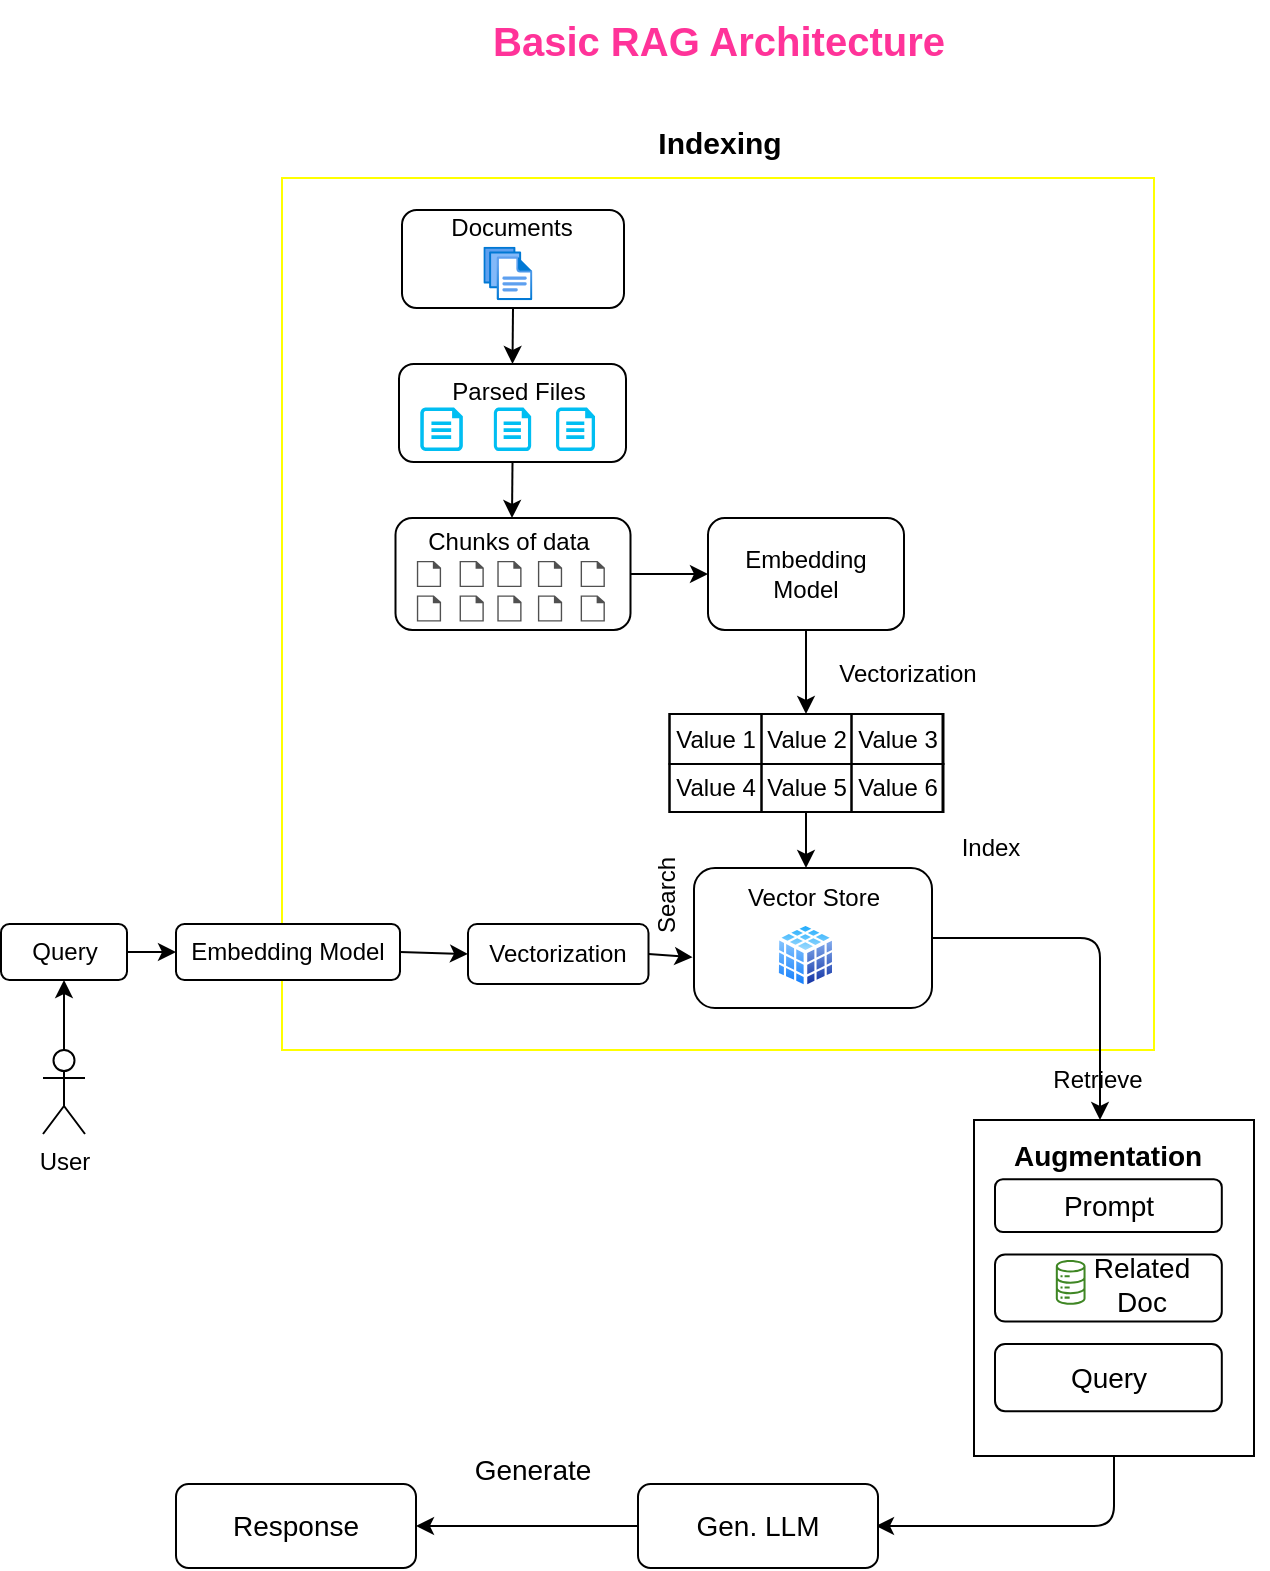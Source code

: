 <mxfile>
    <diagram id="ssOY2jdB5DaPvYgTQhJO" name="Page-1">
        <mxGraphModel dx="693" dy="428" grid="0" gridSize="7" guides="1" tooltips="1" connect="1" arrows="1" fold="1" page="1" pageScale="1" pageWidth="850" pageHeight="1100" background="#FFFFFF" math="0" shadow="0">
            <root>
                <mxCell id="0"/>
                <mxCell id="1" parent="0"/>
                <mxCell id="77" value="" style="whiteSpace=wrap;html=1;aspect=fixed;fontSize=12;fontColor=#000000;strokeColor=#FFFF00;" vertex="1" parent="1">
                    <mxGeometry x="235" y="124" width="436" height="436" as="geometry"/>
                </mxCell>
                <mxCell id="2" value="&lt;b&gt;&lt;font color=&quot;#ff3399&quot; style=&quot;font-size: 20px;&quot;&gt;Basic RAG Architecture&lt;/font&gt;&lt;/b&gt;" style="text;html=1;align=center;verticalAlign=middle;resizable=0;points=[];autosize=1;strokeColor=none;fillColor=none;" vertex="1" parent="1">
                    <mxGeometry x="328" y="35" width="250" height="40" as="geometry"/>
                </mxCell>
                <mxCell id="24" value="" style="group;fontSize=12;" vertex="1" connectable="0" parent="1">
                    <mxGeometry x="293.5" y="217" width="113.5" height="49" as="geometry"/>
                </mxCell>
                <mxCell id="11" value="" style="rounded=1;whiteSpace=wrap;html=1;fontSize=12;fontColor=#000000;movable=1;resizable=1;rotatable=1;deletable=1;editable=1;connectable=1;" vertex="1" parent="24">
                    <mxGeometry width="113.5" height="49" as="geometry"/>
                </mxCell>
                <mxCell id="15" value="" style="verticalLabelPosition=bottom;html=1;verticalAlign=top;align=center;strokeColor=none;fillColor=#00BEF2;shape=mxgraph.azure.cloud_services_configuration_file;pointerEvents=1;fontSize=12;fontColor=#000000;movable=1;resizable=1;rotatable=1;deletable=1;editable=1;connectable=1;" vertex="1" parent="24">
                    <mxGeometry x="10.641" y="21.778" width="21.281" height="21.778" as="geometry"/>
                </mxCell>
                <mxCell id="16" value="" style="verticalLabelPosition=bottom;html=1;verticalAlign=top;align=center;strokeColor=none;fillColor=#00BEF2;shape=mxgraph.azure.cloud_services_configuration_file;pointerEvents=1;fontSize=12;fontColor=#000000;movable=1;resizable=1;rotatable=1;deletable=1;editable=1;connectable=1;" vertex="1" parent="24">
                    <mxGeometry x="47.42" y="21.78" width="18.66" height="21.78" as="geometry"/>
                </mxCell>
                <mxCell id="17" value="" style="verticalLabelPosition=bottom;html=1;verticalAlign=top;align=center;strokeColor=none;fillColor=#00BEF2;shape=mxgraph.azure.cloud_services_configuration_file;pointerEvents=1;fontSize=12;fontColor=#000000;movable=1;resizable=1;rotatable=1;deletable=1;editable=1;connectable=1;" vertex="1" parent="24">
                    <mxGeometry x="78.51" y="21.78" width="19.5" height="21.78" as="geometry"/>
                </mxCell>
                <mxCell id="18" value="Parsed Files" style="text;html=1;strokeColor=none;fillColor=none;align=center;verticalAlign=middle;whiteSpace=wrap;rounded=0;fontSize=12;fontColor=#000000;movable=1;resizable=1;rotatable=1;deletable=1;editable=1;connectable=1;" vertex="1" parent="24">
                    <mxGeometry x="24.828" y="5.444" width="70.938" height="16.333" as="geometry"/>
                </mxCell>
                <mxCell id="25" value="" style="endArrow=classic;html=1;fontSize=12;fontColor=#000000;exitX=0.5;exitY=1;exitDx=0;exitDy=0;entryX=0.5;entryY=0;entryDx=0;entryDy=0;" edge="1" parent="1" source="6" target="11">
                    <mxGeometry width="50" height="50" relative="1" as="geometry">
                        <mxPoint x="500" y="263.75" as="sourcePoint"/>
                        <mxPoint x="550" y="213.75" as="targetPoint"/>
                    </mxGeometry>
                </mxCell>
                <mxCell id="42" value="" style="group;fontSize=12;" vertex="1" connectable="0" parent="1">
                    <mxGeometry x="291.75" y="294" width="117.5" height="56" as="geometry"/>
                </mxCell>
                <mxCell id="27" value="" style="rounded=1;whiteSpace=wrap;html=1;fontSize=12;fontColor=#000000;" vertex="1" parent="42">
                    <mxGeometry width="117.5" height="56.0" as="geometry"/>
                </mxCell>
                <mxCell id="29" value="Chunks of data" style="text;html=1;strokeColor=none;fillColor=none;align=center;verticalAlign=middle;whiteSpace=wrap;rounded=0;fontSize=12;fontColor=#000000;" vertex="1" parent="42">
                    <mxGeometry x="13.282" y="3.086" width="87.37" height="18.457" as="geometry"/>
                </mxCell>
                <mxCell id="30" value="" style="sketch=0;pointerEvents=1;shadow=0;dashed=0;html=1;strokeColor=none;fillColor=#505050;labelPosition=center;verticalLabelPosition=bottom;verticalAlign=top;outlineConnect=0;align=center;shape=mxgraph.office.concepts.document_blank;fontSize=12;fontColor=#000000;" vertex="1" parent="42">
                    <mxGeometry x="10.682" y="21.538" width="12.106" height="12.923" as="geometry"/>
                </mxCell>
                <mxCell id="31" value="" style="sketch=0;pointerEvents=1;shadow=0;dashed=0;html=1;strokeColor=none;fillColor=#505050;labelPosition=center;verticalLabelPosition=bottom;verticalAlign=top;outlineConnect=0;align=center;shape=mxgraph.office.concepts.document_blank;fontSize=12;fontColor=#000000;" vertex="1" parent="42">
                    <mxGeometry x="32.045" y="21.538" width="12.106" height="12.923" as="geometry"/>
                </mxCell>
                <mxCell id="32" value="" style="sketch=0;pointerEvents=1;shadow=0;dashed=0;html=1;strokeColor=none;fillColor=#505050;labelPosition=center;verticalLabelPosition=bottom;verticalAlign=top;outlineConnect=0;align=center;shape=mxgraph.office.concepts.document_blank;fontSize=12;fontColor=#000000;" vertex="1" parent="42">
                    <mxGeometry x="50.917" y="21.538" width="12.106" height="12.923" as="geometry"/>
                </mxCell>
                <mxCell id="33" value="" style="sketch=0;pointerEvents=1;shadow=0;dashed=0;html=1;strokeColor=none;fillColor=#505050;labelPosition=center;verticalLabelPosition=bottom;verticalAlign=top;outlineConnect=0;align=center;shape=mxgraph.office.concepts.document_blank;fontSize=12;fontColor=#000000;" vertex="1" parent="42">
                    <mxGeometry x="71.212" y="21.538" width="12.106" height="12.923" as="geometry"/>
                </mxCell>
                <mxCell id="34" value="" style="sketch=0;pointerEvents=1;shadow=0;dashed=0;html=1;strokeColor=none;fillColor=#505050;labelPosition=center;verticalLabelPosition=bottom;verticalAlign=top;outlineConnect=0;align=center;shape=mxgraph.office.concepts.document_blank;fontSize=12;fontColor=#000000;" vertex="1" parent="42">
                    <mxGeometry x="92.576" y="21.538" width="12.106" height="12.923" as="geometry"/>
                </mxCell>
                <mxCell id="35" value="" style="sketch=0;pointerEvents=1;shadow=0;dashed=0;html=1;strokeColor=none;fillColor=#505050;labelPosition=center;verticalLabelPosition=bottom;verticalAlign=top;outlineConnect=0;align=center;shape=mxgraph.office.concepts.document_blank;fontSize=12;fontColor=#000000;" vertex="1" parent="42">
                    <mxGeometry x="10.682" y="38.769" width="12.106" height="12.923" as="geometry"/>
                </mxCell>
                <mxCell id="38" value="" style="sketch=0;pointerEvents=1;shadow=0;dashed=0;html=1;strokeColor=none;fillColor=#505050;labelPosition=center;verticalLabelPosition=bottom;verticalAlign=top;outlineConnect=0;align=center;shape=mxgraph.office.concepts.document_blank;fontSize=12;fontColor=#000000;" vertex="1" parent="42">
                    <mxGeometry x="32.045" y="38.769" width="12.106" height="12.923" as="geometry"/>
                </mxCell>
                <mxCell id="39" value="" style="sketch=0;pointerEvents=1;shadow=0;dashed=0;html=1;strokeColor=none;fillColor=#505050;labelPosition=center;verticalLabelPosition=bottom;verticalAlign=top;outlineConnect=0;align=center;shape=mxgraph.office.concepts.document_blank;fontSize=12;fontColor=#000000;" vertex="1" parent="42">
                    <mxGeometry x="50.917" y="38.769" width="12.106" height="12.923" as="geometry"/>
                </mxCell>
                <mxCell id="40" value="" style="sketch=0;pointerEvents=1;shadow=0;dashed=0;html=1;strokeColor=none;fillColor=#505050;labelPosition=center;verticalLabelPosition=bottom;verticalAlign=top;outlineConnect=0;align=center;shape=mxgraph.office.concepts.document_blank;fontSize=12;fontColor=#000000;" vertex="1" parent="42">
                    <mxGeometry x="71.212" y="38.769" width="12.106" height="12.923" as="geometry"/>
                </mxCell>
                <mxCell id="41" value="" style="sketch=0;pointerEvents=1;shadow=0;dashed=0;html=1;strokeColor=none;fillColor=#505050;labelPosition=center;verticalLabelPosition=bottom;verticalAlign=top;outlineConnect=0;align=center;shape=mxgraph.office.concepts.document_blank;fontSize=12;fontColor=#000000;" vertex="1" parent="42">
                    <mxGeometry x="92.576" y="38.769" width="12.106" height="12.923" as="geometry"/>
                </mxCell>
                <mxCell id="47" value="Embedding Model" style="rounded=1;whiteSpace=wrap;html=1;fontSize=12;fontColor=#000000;" vertex="1" parent="1">
                    <mxGeometry x="448" y="294" width="98" height="56" as="geometry"/>
                </mxCell>
                <mxCell id="52" value="" style="childLayout=tableLayout;recursiveResize=0;shadow=0;fillColor=none;fontSize=12;fontColor=#000000;" vertex="1" parent="1">
                    <mxGeometry x="428.75" y="392" width="136.5" height="49" as="geometry"/>
                </mxCell>
                <mxCell id="53" value="" style="shape=tableRow;horizontal=0;startSize=0;swimlaneHead=0;swimlaneBody=0;top=0;left=0;bottom=0;right=0;dropTarget=0;collapsible=0;recursiveResize=0;expand=0;fontStyle=0;fillColor=none;strokeColor=inherit;fontSize=12;fontColor=#000000;" vertex="1" parent="52">
                    <mxGeometry width="136.5" height="25" as="geometry"/>
                </mxCell>
                <mxCell id="54" value="Value 1" style="connectable=0;recursiveResize=0;strokeColor=inherit;fillColor=none;align=center;whiteSpace=wrap;html=1;fontSize=12;fontColor=#000000;" vertex="1" parent="53">
                    <mxGeometry width="46" height="25" as="geometry">
                        <mxRectangle width="46" height="25" as="alternateBounds"/>
                    </mxGeometry>
                </mxCell>
                <mxCell id="55" value="Value 2" style="connectable=0;recursiveResize=0;strokeColor=inherit;fillColor=none;align=center;whiteSpace=wrap;html=1;fontSize=12;fontColor=#000000;" vertex="1" parent="53">
                    <mxGeometry x="46" width="45" height="25" as="geometry">
                        <mxRectangle width="45" height="25" as="alternateBounds"/>
                    </mxGeometry>
                </mxCell>
                <mxCell id="56" value="Value 3" style="connectable=0;recursiveResize=0;strokeColor=inherit;fillColor=none;align=center;whiteSpace=wrap;html=1;fontSize=12;fontColor=#000000;" vertex="1" parent="53">
                    <mxGeometry x="91" width="46" height="25" as="geometry">
                        <mxRectangle width="46" height="25" as="alternateBounds"/>
                    </mxGeometry>
                </mxCell>
                <mxCell id="57" style="shape=tableRow;horizontal=0;startSize=0;swimlaneHead=0;swimlaneBody=0;top=0;left=0;bottom=0;right=0;dropTarget=0;collapsible=0;recursiveResize=0;expand=0;fontStyle=0;fillColor=none;strokeColor=inherit;fontSize=12;fontColor=#000000;" vertex="1" parent="52">
                    <mxGeometry y="25" width="136.5" height="24" as="geometry"/>
                </mxCell>
                <mxCell id="58" value="Value 4" style="connectable=0;recursiveResize=0;strokeColor=inherit;fillColor=none;align=center;whiteSpace=wrap;html=1;fontSize=12;fontColor=#000000;" vertex="1" parent="57">
                    <mxGeometry width="46" height="24" as="geometry">
                        <mxRectangle width="46" height="24" as="alternateBounds"/>
                    </mxGeometry>
                </mxCell>
                <mxCell id="59" value="Value 5" style="connectable=0;recursiveResize=0;strokeColor=inherit;fillColor=none;align=center;whiteSpace=wrap;html=1;fontSize=12;fontColor=#000000;" vertex="1" parent="57">
                    <mxGeometry x="46" width="45" height="24" as="geometry">
                        <mxRectangle width="45" height="24" as="alternateBounds"/>
                    </mxGeometry>
                </mxCell>
                <mxCell id="60" value="Value 6" style="connectable=0;recursiveResize=0;strokeColor=inherit;fillColor=none;align=center;whiteSpace=wrap;html=1;fontSize=12;fontColor=#000000;" vertex="1" parent="57">
                    <mxGeometry x="91" width="46" height="24" as="geometry">
                        <mxRectangle width="46" height="24" as="alternateBounds"/>
                    </mxGeometry>
                </mxCell>
                <mxCell id="65" value="" style="endArrow=classic;html=1;fontSize=12;fontColor=#000000;exitX=0.5;exitY=1;exitDx=0;exitDy=0;entryX=0.5;entryY=0;entryDx=0;entryDy=0;" edge="1" parent="1" source="47" target="53">
                    <mxGeometry width="50" height="50" relative="1" as="geometry">
                        <mxPoint x="413" y="561" as="sourcePoint"/>
                        <mxPoint x="463" y="511" as="targetPoint"/>
                    </mxGeometry>
                </mxCell>
                <mxCell id="66" value="Vectorization" style="text;html=1;strokeColor=none;fillColor=none;align=center;verticalAlign=middle;whiteSpace=wrap;rounded=0;fontSize=12;fontColor=#000000;" vertex="1" parent="1">
                    <mxGeometry x="518" y="357" width="60" height="30" as="geometry"/>
                </mxCell>
                <mxCell id="70" value="" style="group" vertex="1" connectable="0" parent="1">
                    <mxGeometry x="441" y="469" width="119" height="70" as="geometry"/>
                </mxCell>
                <mxCell id="67" value="" style="rounded=1;whiteSpace=wrap;html=1;fontSize=12;fontColor=#000000;" vertex="1" parent="70">
                    <mxGeometry width="119" height="70.0" as="geometry"/>
                </mxCell>
                <mxCell id="68" value="" style="aspect=fixed;perimeter=ellipsePerimeter;html=1;align=center;shadow=0;dashed=0;spacingTop=3;image;image=img/lib/active_directory/database_cube.svg;fontSize=12;fontColor=#000000;" vertex="1" parent="70">
                    <mxGeometry x="40.61" y="26.92" width="30.216" height="33.568" as="geometry"/>
                </mxCell>
                <mxCell id="69" value="Vector Store" style="text;html=1;strokeColor=none;fillColor=none;align=center;verticalAlign=middle;whiteSpace=wrap;rounded=0;fontSize=12;fontColor=#000000;" vertex="1" parent="70">
                    <mxGeometry x="21.636" y="3.846" width="75.727" height="23.077" as="geometry"/>
                </mxCell>
                <mxCell id="71" value="" style="group" vertex="1" connectable="0" parent="1">
                    <mxGeometry x="295" y="140" width="111" height="49" as="geometry"/>
                </mxCell>
                <mxCell id="6" value="" style="rounded=1;whiteSpace=wrap;html=1;fontSize=12;fontColor=#000000;align=left;" vertex="1" parent="71">
                    <mxGeometry width="111" height="49" as="geometry"/>
                </mxCell>
                <mxCell id="5" value="" style="aspect=fixed;html=1;points=[];align=center;image;fontSize=12;image=img/lib/azure2/general/Files.svg;fontColor=#FF3399;" vertex="1" parent="71">
                    <mxGeometry x="40.7" y="18.375" width="24.5" height="26.797" as="geometry"/>
                </mxCell>
                <mxCell id="10" value="Documents" style="text;html=1;strokeColor=none;fillColor=none;align=center;verticalAlign=middle;whiteSpace=wrap;rounded=0;fontSize=12;fontColor=#000000;" vertex="1" parent="71">
                    <mxGeometry x="33.3" width="44.4" height="18.375" as="geometry"/>
                </mxCell>
                <mxCell id="73" value="" style="endArrow=classic;html=1;fontSize=12;fontColor=#000000;exitX=0.5;exitY=1;exitDx=0;exitDy=0;" edge="1" parent="1" source="11">
                    <mxGeometry width="50" height="50" relative="1" as="geometry">
                        <mxPoint x="399" y="281" as="sourcePoint"/>
                        <mxPoint x="350" y="294" as="targetPoint"/>
                    </mxGeometry>
                </mxCell>
                <mxCell id="74" value="" style="endArrow=classic;html=1;fontSize=12;fontColor=#000000;exitX=1;exitY=0.5;exitDx=0;exitDy=0;entryX=0;entryY=0.5;entryDx=0;entryDy=0;" edge="1" parent="1" source="27" target="47">
                    <mxGeometry width="50" height="50" relative="1" as="geometry">
                        <mxPoint x="399" y="281" as="sourcePoint"/>
                        <mxPoint x="449" y="231" as="targetPoint"/>
                    </mxGeometry>
                </mxCell>
                <mxCell id="75" style="edgeStyle=none;html=1;exitX=0.5;exitY=1;exitDx=0;exitDy=0;fontSize=12;fontColor=#000000;" edge="1" parent="1" source="57">
                    <mxGeometry relative="1" as="geometry">
                        <mxPoint x="497" y="469.0" as="targetPoint"/>
                    </mxGeometry>
                </mxCell>
                <mxCell id="76" value="Index" style="text;html=1;align=center;verticalAlign=middle;resizable=0;points=[];autosize=1;strokeColor=none;fillColor=none;fontSize=12;fontColor=#000000;" vertex="1" parent="1">
                    <mxGeometry x="564" y="441" width="49" height="35" as="geometry"/>
                </mxCell>
                <mxCell id="78" value="&lt;b&gt;&lt;font style=&quot;font-size: 15px;&quot;&gt;Indexing&lt;/font&gt;&lt;/b&gt;" style="text;html=1;strokeColor=none;fillColor=none;align=center;verticalAlign=middle;whiteSpace=wrap;rounded=0;fontSize=12;fontColor=#000000;" vertex="1" parent="1">
                    <mxGeometry x="424" y="91" width="60" height="30" as="geometry"/>
                </mxCell>
                <mxCell id="79" value="User" style="shape=umlActor;verticalLabelPosition=bottom;verticalAlign=top;html=1;outlineConnect=0;strokeColor=#000000;fontSize=12;fontColor=#000000;" vertex="1" parent="1">
                    <mxGeometry x="115.5" y="560" width="21" height="42" as="geometry"/>
                </mxCell>
                <mxCell id="81" value="Query" style="rounded=1;whiteSpace=wrap;html=1;strokeColor=#000000;fontSize=12;fontColor=#000000;" vertex="1" parent="1">
                    <mxGeometry x="94.5" y="497" width="63" height="28" as="geometry"/>
                </mxCell>
                <mxCell id="83" value="" style="endArrow=classic;html=1;fontSize=12;fontColor=#000000;exitX=0.5;exitY=0;exitDx=0;exitDy=0;exitPerimeter=0;entryX=0.5;entryY=1;entryDx=0;entryDy=0;" edge="1" parent="1" source="79" target="81">
                    <mxGeometry width="50" height="50" relative="1" as="geometry">
                        <mxPoint x="315" y="442" as="sourcePoint"/>
                        <mxPoint x="365" y="392" as="targetPoint"/>
                    </mxGeometry>
                </mxCell>
                <mxCell id="84" value="Embedding Model" style="rounded=1;whiteSpace=wrap;html=1;strokeColor=#000000;fontSize=12;fontColor=#000000;" vertex="1" parent="1">
                    <mxGeometry x="182" y="497" width="112" height="28" as="geometry"/>
                </mxCell>
                <mxCell id="85" value="" style="endArrow=classic;html=1;fontSize=12;fontColor=#000000;exitX=1;exitY=0.5;exitDx=0;exitDy=0;entryX=0;entryY=0.5;entryDx=0;entryDy=0;" edge="1" parent="1" source="81" target="84">
                    <mxGeometry width="50" height="50" relative="1" as="geometry">
                        <mxPoint x="315" y="442" as="sourcePoint"/>
                        <mxPoint x="365" y="392" as="targetPoint"/>
                    </mxGeometry>
                </mxCell>
                <mxCell id="88" value="Vectorization" style="rounded=1;whiteSpace=wrap;html=1;strokeColor=#000000;fontSize=12;fontColor=#000000;" vertex="1" parent="1">
                    <mxGeometry x="328" y="497" width="90.25" height="30" as="geometry"/>
                </mxCell>
                <mxCell id="89" value="" style="endArrow=classic;html=1;fontSize=12;fontColor=#000000;exitX=1;exitY=0.5;exitDx=0;exitDy=0;entryX=0;entryY=0.5;entryDx=0;entryDy=0;" edge="1" parent="1" source="84" target="88">
                    <mxGeometry width="50" height="50" relative="1" as="geometry">
                        <mxPoint x="315" y="442" as="sourcePoint"/>
                        <mxPoint x="365" y="392" as="targetPoint"/>
                    </mxGeometry>
                </mxCell>
                <mxCell id="90" value="" style="endArrow=classic;html=1;fontSize=12;fontColor=#000000;exitX=1;exitY=0.5;exitDx=0;exitDy=0;entryX=-0.006;entryY=0.638;entryDx=0;entryDy=0;entryPerimeter=0;" edge="1" parent="1" source="88" target="67">
                    <mxGeometry width="50" height="50" relative="1" as="geometry">
                        <mxPoint x="315" y="442" as="sourcePoint"/>
                        <mxPoint x="365" y="392" as="targetPoint"/>
                    </mxGeometry>
                </mxCell>
                <mxCell id="91" value="" style="endArrow=classic;html=1;fontSize=15;fontColor=#000000;exitX=1;exitY=0.5;exitDx=0;exitDy=0;" edge="1" parent="1" source="67">
                    <mxGeometry width="50" height="50" relative="1" as="geometry">
                        <mxPoint x="420" y="610" as="sourcePoint"/>
                        <mxPoint x="644" y="595" as="targetPoint"/>
                        <Array as="points">
                            <mxPoint x="644" y="504"/>
                        </Array>
                    </mxGeometry>
                </mxCell>
                <mxCell id="92" value="&lt;font style=&quot;font-size: 12px;&quot;&gt;Search&lt;/font&gt;" style="text;html=1;strokeColor=none;fillColor=none;align=center;verticalAlign=middle;whiteSpace=wrap;rounded=0;fontSize=15;fontColor=#000000;direction=east;container=0;flipH=0;flipV=1;horizontal=0;" vertex="1" parent="1">
                    <mxGeometry x="399" y="455" width="53" height="56" as="geometry"/>
                </mxCell>
                <mxCell id="93" value="Retrieve" style="text;html=1;strokeColor=none;fillColor=none;align=center;verticalAlign=middle;whiteSpace=wrap;rounded=0;fontSize=12;fontColor=#000000;" vertex="1" parent="1">
                    <mxGeometry x="613" y="560" width="60" height="30" as="geometry"/>
                </mxCell>
                <mxCell id="102" value="" style="group" vertex="1" connectable="0" parent="1">
                    <mxGeometry x="588" y="595" width="140" height="168" as="geometry"/>
                </mxCell>
                <mxCell id="95" value="" style="rounded=0;whiteSpace=wrap;html=1;strokeColor=#000000;fontSize=12;fontColor=#000000;" vertex="1" parent="102">
                    <mxGeometry x="-7" width="140" height="168" as="geometry"/>
                </mxCell>
                <mxCell id="100" value="" style="rounded=1;whiteSpace=wrap;html=1;strokeColor=#000000;fontSize=14;fontColor=#000000;" vertex="1" parent="102">
                    <mxGeometry x="3.5" y="67.2" width="113.4" height="33.6" as="geometry"/>
                </mxCell>
                <mxCell id="96" value="Augmentation" style="text;html=1;strokeColor=none;fillColor=none;align=center;verticalAlign=middle;whiteSpace=wrap;rounded=0;fontSize=14;fontColor=#000000;fontStyle=1" vertex="1" parent="102">
                    <mxGeometry x="21" y="5.6" width="78.4" height="24" as="geometry"/>
                </mxCell>
                <mxCell id="97" value="Prompt" style="rounded=1;whiteSpace=wrap;html=1;strokeColor=#000000;fontSize=14;fontColor=#000000;" vertex="1" parent="102">
                    <mxGeometry x="3.5" y="29.6" width="113.4" height="26.4" as="geometry"/>
                </mxCell>
                <mxCell id="98" value="" style="sketch=0;outlineConnect=0;fontColor=#232F3E;gradientColor=none;fillColor=#3F8624;strokeColor=none;dashed=0;verticalLabelPosition=bottom;verticalAlign=top;align=center;html=1;fontSize=12;fontStyle=0;aspect=fixed;pointerEvents=1;shape=mxgraph.aws4.iot_analytics_data_store;" vertex="1" parent="102">
                    <mxGeometry x="33.6" y="70" width="15.484" height="22.367" as="geometry"/>
                </mxCell>
                <mxCell id="99" value="Related Doc" style="text;html=1;strokeColor=none;fillColor=none;align=center;verticalAlign=middle;whiteSpace=wrap;rounded=0;fontSize=14;fontColor=#000000;" vertex="1" parent="102">
                    <mxGeometry x="63" y="70" width="28" height="24" as="geometry"/>
                </mxCell>
                <mxCell id="101" value="Query" style="rounded=1;whiteSpace=wrap;html=1;strokeColor=#000000;fontSize=14;fontColor=#000000;" vertex="1" parent="102">
                    <mxGeometry x="3.5" y="112" width="113.4" height="33.6" as="geometry"/>
                </mxCell>
                <mxCell id="105" value="" style="endArrow=classic;html=1;fontSize=14;fontColor=#000000;exitX=0.5;exitY=1;exitDx=0;exitDy=0;" edge="1" parent="1" source="95">
                    <mxGeometry width="50" height="50" relative="1" as="geometry">
                        <mxPoint x="385" y="694" as="sourcePoint"/>
                        <mxPoint x="532" y="798" as="targetPoint"/>
                        <Array as="points">
                            <mxPoint x="651" y="798"/>
                        </Array>
                    </mxGeometry>
                </mxCell>
                <mxCell id="107" value="Gen. LLM" style="rounded=1;whiteSpace=wrap;html=1;strokeColor=#000000;fontSize=14;fontColor=#000000;" vertex="1" parent="1">
                    <mxGeometry x="413" y="777" width="120" height="42" as="geometry"/>
                </mxCell>
                <mxCell id="108" value="Response" style="rounded=1;whiteSpace=wrap;html=1;strokeColor=#000000;fontSize=14;fontColor=#000000;" vertex="1" parent="1">
                    <mxGeometry x="182" y="777" width="120" height="42" as="geometry"/>
                </mxCell>
                <mxCell id="109" value="" style="endArrow=classic;html=1;fontSize=14;fontColor=#000000;exitX=0;exitY=0.5;exitDx=0;exitDy=0;entryX=1;entryY=0.5;entryDx=0;entryDy=0;" edge="1" parent="1" source="107" target="108">
                    <mxGeometry width="50" height="50" relative="1" as="geometry">
                        <mxPoint x="385" y="750" as="sourcePoint"/>
                        <mxPoint x="435" y="700" as="targetPoint"/>
                    </mxGeometry>
                </mxCell>
                <mxCell id="110" value="Generate" style="text;html=1;strokeColor=none;fillColor=none;align=center;verticalAlign=middle;whiteSpace=wrap;rounded=0;fontSize=14;fontColor=#000000;" vertex="1" parent="1">
                    <mxGeometry x="343" y="756" width="35" height="28" as="geometry"/>
                </mxCell>
            </root>
        </mxGraphModel>
    </diagram>
</mxfile>
